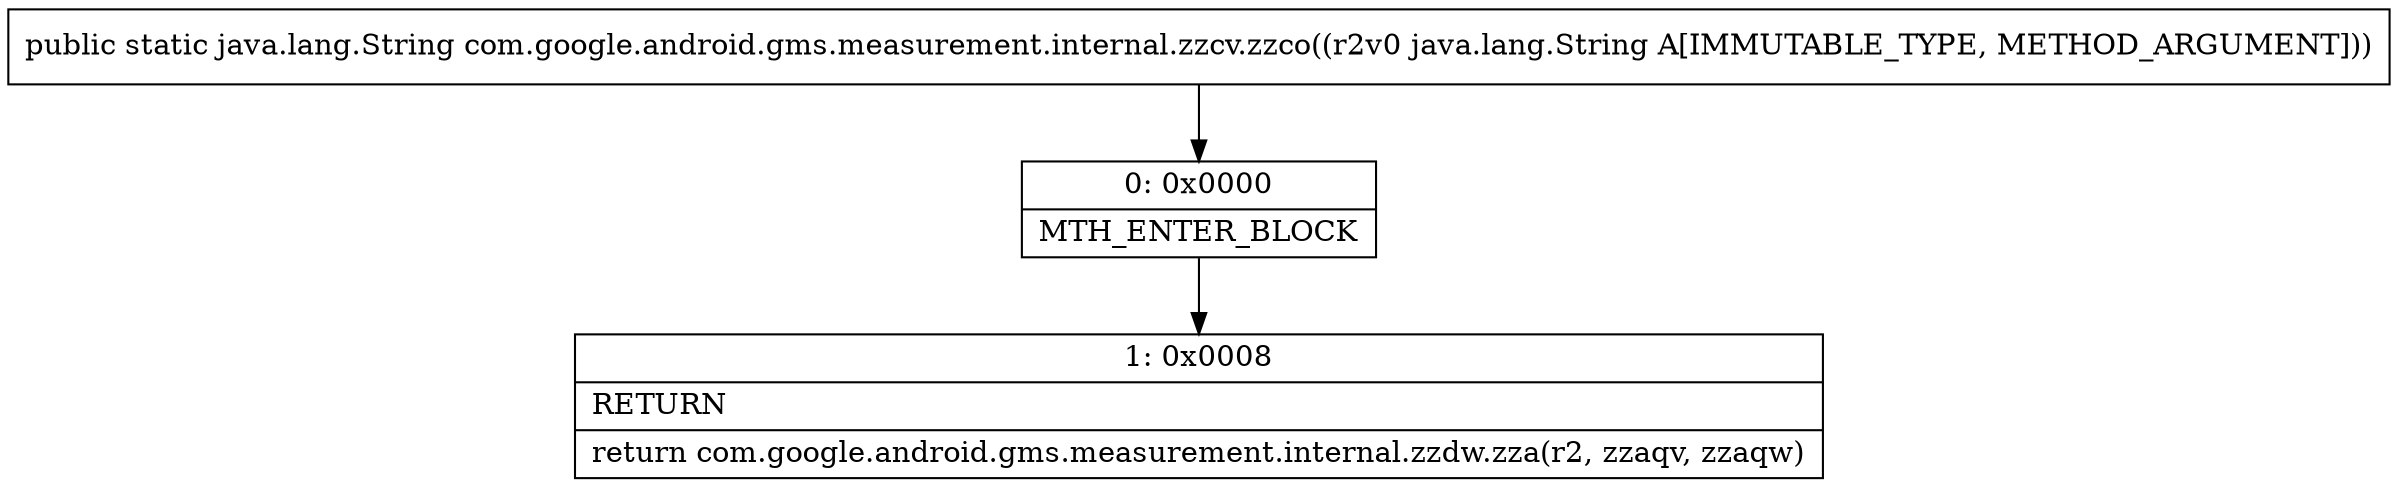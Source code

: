 digraph "CFG forcom.google.android.gms.measurement.internal.zzcv.zzco(Ljava\/lang\/String;)Ljava\/lang\/String;" {
Node_0 [shape=record,label="{0\:\ 0x0000|MTH_ENTER_BLOCK\l}"];
Node_1 [shape=record,label="{1\:\ 0x0008|RETURN\l|return com.google.android.gms.measurement.internal.zzdw.zza(r2, zzaqv, zzaqw)\l}"];
MethodNode[shape=record,label="{public static java.lang.String com.google.android.gms.measurement.internal.zzcv.zzco((r2v0 java.lang.String A[IMMUTABLE_TYPE, METHOD_ARGUMENT])) }"];
MethodNode -> Node_0;
Node_0 -> Node_1;
}

